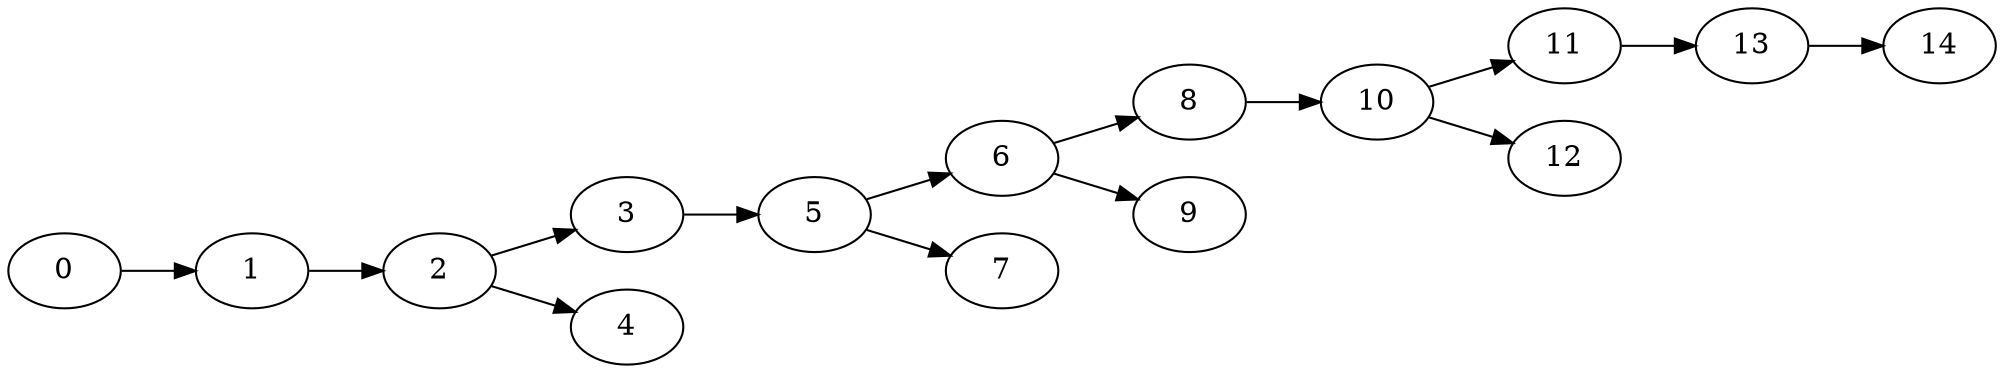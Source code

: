 digraph G { 
rankdir="LR";

	0 -> 1
	1 -> 2
	2 -> 3
	2 -> 4
	3 -> 5
	5 -> 6
	5 -> 7
	6 -> 8
	6 -> 9
	8 -> 10
	10 -> 11
	10 -> 12
	11 -> 13
	13 -> 14

}